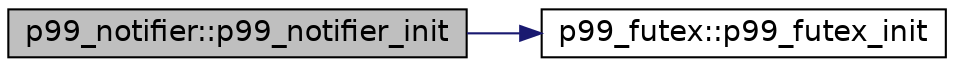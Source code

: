 digraph "p99_notifier::p99_notifier_init"
{
 // LATEX_PDF_SIZE
  edge [fontname="Helvetica",fontsize="14",labelfontname="Helvetica",labelfontsize="14"];
  node [fontname="Helvetica",fontsize="14",shape=record];
  rankdir="LR";
  Node1 [label="p99_notifier::p99_notifier_init",height=0.2,width=0.4,color="black", fillcolor="grey75", style="filled", fontcolor="black",tooltip="Initialize a notifier to value p00_v."];
  Node1 -> Node2 [color="midnightblue",fontsize="14",style="solid",fontname="Helvetica"];
  Node2 [label="p99_futex::p99_futex_init",height=0.2,width=0.4,color="black", fillcolor="white", style="filled",URL="$group__futex_ga32fa44dd0ab812e0dfdfff658fdd0552.html#ga32fa44dd0ab812e0dfdfff658fdd0552",tooltip="Initialize an p99_futex object."];
}
